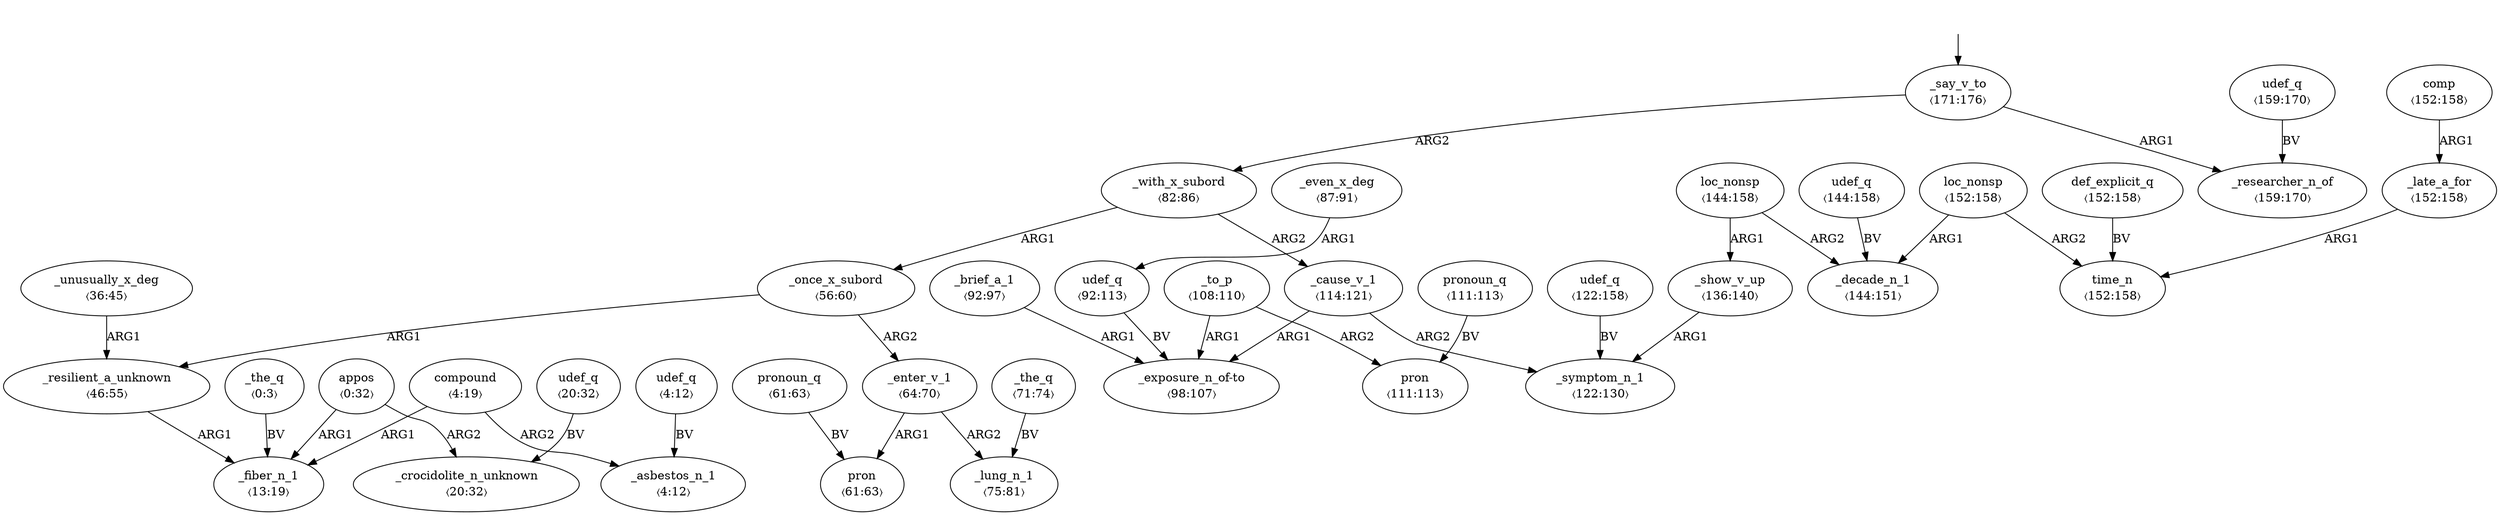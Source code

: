 digraph "20003002" {
  top [ style=invis ];
  top -> 38;
  0 [ label=<<table align="center" border="0" cellspacing="0"><tr><td colspan="2">appos</td></tr><tr><td colspan="2">〈0:32〉</td></tr></table>> ];
  1 [ label=<<table align="center" border="0" cellspacing="0"><tr><td colspan="2">_the_q</td></tr><tr><td colspan="2">〈0:3〉</td></tr></table>> ];
  2 [ label=<<table align="center" border="0" cellspacing="0"><tr><td colspan="2">compound</td></tr><tr><td colspan="2">〈4:19〉</td></tr></table>> ];
  3 [ label=<<table align="center" border="0" cellspacing="0"><tr><td colspan="2">udef_q</td></tr><tr><td colspan="2">〈4:12〉</td></tr></table>> ];
  4 [ label=<<table align="center" border="0" cellspacing="0"><tr><td colspan="2">_asbestos_n_1</td></tr><tr><td colspan="2">〈4:12〉</td></tr></table>> ];
  5 [ label=<<table align="center" border="0" cellspacing="0"><tr><td colspan="2">_fiber_n_1</td></tr><tr><td colspan="2">〈13:19〉</td></tr></table>> ];
  6 [ label=<<table align="center" border="0" cellspacing="0"><tr><td colspan="2">udef_q</td></tr><tr><td colspan="2">〈20:32〉</td></tr></table>> ];
  7 [ label=<<table align="center" border="0" cellspacing="0"><tr><td colspan="2">_crocidolite_n_unknown</td></tr><tr><td colspan="2">〈20:32〉</td></tr></table>> ];
  8 [ label=<<table align="center" border="0" cellspacing="0"><tr><td colspan="2">_unusually_x_deg</td></tr><tr><td colspan="2">〈36:45〉</td></tr></table>> ];
  9 [ label=<<table align="center" border="0" cellspacing="0"><tr><td colspan="2">_resilient_a_unknown</td></tr><tr><td colspan="2">〈46:55〉</td></tr></table>> ];
  10 [ label=<<table align="center" border="0" cellspacing="0"><tr><td colspan="2">_once_x_subord</td></tr><tr><td colspan="2">〈56:60〉</td></tr></table>> ];
  11 [ label=<<table align="center" border="0" cellspacing="0"><tr><td colspan="2">pron</td></tr><tr><td colspan="2">〈61:63〉</td></tr></table>> ];
  12 [ label=<<table align="center" border="0" cellspacing="0"><tr><td colspan="2">pronoun_q</td></tr><tr><td colspan="2">〈61:63〉</td></tr></table>> ];
  13 [ label=<<table align="center" border="0" cellspacing="0"><tr><td colspan="2">_enter_v_1</td></tr><tr><td colspan="2">〈64:70〉</td></tr></table>> ];
  14 [ label=<<table align="center" border="0" cellspacing="0"><tr><td colspan="2">_the_q</td></tr><tr><td colspan="2">〈71:74〉</td></tr></table>> ];
  15 [ label=<<table align="center" border="0" cellspacing="0"><tr><td colspan="2">_lung_n_1</td></tr><tr><td colspan="2">〈75:81〉</td></tr></table>> ];
  16 [ label=<<table align="center" border="0" cellspacing="0"><tr><td colspan="2">_with_x_subord</td></tr><tr><td colspan="2">〈82:86〉</td></tr></table>> ];
  17 [ label=<<table align="center" border="0" cellspacing="0"><tr><td colspan="2">_even_x_deg</td></tr><tr><td colspan="2">〈87:91〉</td></tr></table>> ];
  18 [ label=<<table align="center" border="0" cellspacing="0"><tr><td colspan="2">udef_q</td></tr><tr><td colspan="2">〈92:113〉</td></tr></table>> ];
  19 [ label=<<table align="center" border="0" cellspacing="0"><tr><td colspan="2">_brief_a_1</td></tr><tr><td colspan="2">〈92:97〉</td></tr></table>> ];
  20 [ label=<<table align="center" border="0" cellspacing="0"><tr><td colspan="2">_exposure_n_of-to</td></tr><tr><td colspan="2">〈98:107〉</td></tr></table>> ];
  21 [ label=<<table align="center" border="0" cellspacing="0"><tr><td colspan="2">_to_p</td></tr><tr><td colspan="2">〈108:110〉</td></tr></table>> ];
  22 [ label=<<table align="center" border="0" cellspacing="0"><tr><td colspan="2">pron</td></tr><tr><td colspan="2">〈111:113〉</td></tr></table>> ];
  23 [ label=<<table align="center" border="0" cellspacing="0"><tr><td colspan="2">pronoun_q</td></tr><tr><td colspan="2">〈111:113〉</td></tr></table>> ];
  24 [ label=<<table align="center" border="0" cellspacing="0"><tr><td colspan="2">_cause_v_1</td></tr><tr><td colspan="2">〈114:121〉</td></tr></table>> ];
  25 [ label=<<table align="center" border="0" cellspacing="0"><tr><td colspan="2">udef_q</td></tr><tr><td colspan="2">〈122:158〉</td></tr></table>> ];
  26 [ label=<<table align="center" border="0" cellspacing="0"><tr><td colspan="2">_symptom_n_1</td></tr><tr><td colspan="2">〈122:130〉</td></tr></table>> ];
  27 [ label=<<table align="center" border="0" cellspacing="0"><tr><td colspan="2">_show_v_up</td></tr><tr><td colspan="2">〈136:140〉</td></tr></table>> ];
  28 [ label=<<table align="center" border="0" cellspacing="0"><tr><td colspan="2">loc_nonsp</td></tr><tr><td colspan="2">〈144:158〉</td></tr></table>> ];
  29 [ label=<<table align="center" border="0" cellspacing="0"><tr><td colspan="2">udef_q</td></tr><tr><td colspan="2">〈144:158〉</td></tr></table>> ];
  30 [ label=<<table align="center" border="0" cellspacing="0"><tr><td colspan="2">_decade_n_1</td></tr><tr><td colspan="2">〈144:151〉</td></tr></table>> ];
  31 [ label=<<table align="center" border="0" cellspacing="0"><tr><td colspan="2">loc_nonsp</td></tr><tr><td colspan="2">〈152:158〉</td></tr></table>> ];
  32 [ label=<<table align="center" border="0" cellspacing="0"><tr><td colspan="2">time_n</td></tr><tr><td colspan="2">〈152:158〉</td></tr></table>> ];
  33 [ label=<<table align="center" border="0" cellspacing="0"><tr><td colspan="2">def_explicit_q</td></tr><tr><td colspan="2">〈152:158〉</td></tr></table>> ];
  34 [ label=<<table align="center" border="0" cellspacing="0"><tr><td colspan="2">_late_a_for</td></tr><tr><td colspan="2">〈152:158〉</td></tr></table>> ];
  35 [ label=<<table align="center" border="0" cellspacing="0"><tr><td colspan="2">comp</td></tr><tr><td colspan="2">〈152:158〉</td></tr></table>> ];
  36 [ label=<<table align="center" border="0" cellspacing="0"><tr><td colspan="2">udef_q</td></tr><tr><td colspan="2">〈159:170〉</td></tr></table>> ];
  37 [ label=<<table align="center" border="0" cellspacing="0"><tr><td colspan="2">_researcher_n_of</td></tr><tr><td colspan="2">〈159:170〉</td></tr></table>> ];
  38 [ label=<<table align="center" border="0" cellspacing="0"><tr><td colspan="2">_say_v_to</td></tr><tr><td colspan="2">〈171:176〉</td></tr></table>> ];
  9 -> 5 [ label="ARG1" ];
  0 -> 5 [ label="ARG1" ];
  24 -> 26 [ label="ARG2" ];
  6 -> 7 [ label="BV" ];
  2 -> 4 [ label="ARG2" ];
  21 -> 20 [ label="ARG1" ];
  28 -> 27 [ label="ARG1" ];
  36 -> 37 [ label="BV" ];
  28 -> 30 [ label="ARG2" ];
  23 -> 22 [ label="BV" ];
  10 -> 9 [ label="ARG1" ];
  1 -> 5 [ label="BV" ];
  21 -> 22 [ label="ARG2" ];
  27 -> 26 [ label="ARG1" ];
  14 -> 15 [ label="BV" ];
  12 -> 11 [ label="BV" ];
  31 -> 32 [ label="ARG2" ];
  19 -> 20 [ label="ARG1" ];
  38 -> 16 [ label="ARG2" ];
  25 -> 26 [ label="BV" ];
  13 -> 15 [ label="ARG2" ];
  31 -> 30 [ label="ARG1" ];
  35 -> 34 [ label="ARG1" ];
  34 -> 32 [ label="ARG1" ];
  38 -> 37 [ label="ARG1" ];
  3 -> 4 [ label="BV" ];
  18 -> 20 [ label="BV" ];
  29 -> 30 [ label="BV" ];
  8 -> 9 [ label="ARG1" ];
  2 -> 5 [ label="ARG1" ];
  10 -> 13 [ label="ARG2" ];
  17 -> 18 [ label="ARG1" ];
  16 -> 24 [ label="ARG2" ];
  13 -> 11 [ label="ARG1" ];
  16 -> 10 [ label="ARG1" ];
  33 -> 32 [ label="BV" ];
  0 -> 7 [ label="ARG2" ];
  24 -> 20 [ label="ARG1" ];
}

